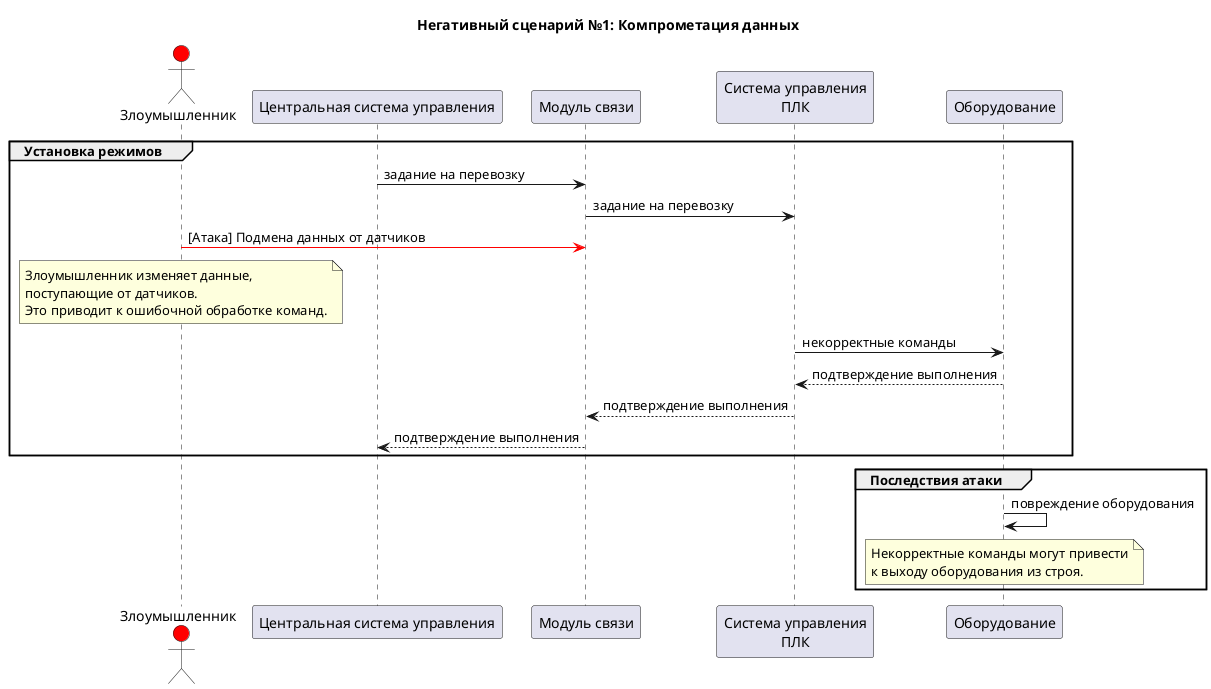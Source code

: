 @startuml "Негативный сценарий 1: Атака на данные"

title Негативный сценарий №1: Компрометация данных

actor "Злоумышленник" as attacker #red
participant "Центральная система управления" as central_control
participant "Модуль связи" as conn
participant "Система управления\nПЛК" as control_plc
participant "Оборудование" as equipment

group Установка режимов

central_control -> conn: задание на перевозку
conn -> control_plc: задание на перевозку

attacker -[#red]> conn: [Атака] Подмена данных от датчиков
note over attacker
Злоумышленник изменяет данные,
поступающие от датчиков.
Это приводит к ошибочной обработке команд.
end note

control_plc -> equipment: некорректные команды
equipment --> control_plc: подтверждение выполнения
control_plc --> conn: подтверждение выполнения
conn --> central_control: подтверждение выполнения

end


group Последствия атаки
equipment -> equipment: повреждение оборудования
note over equipment
Некорректные команды могут привести
к выходу оборудования из строя.
end note
end

@enduml
